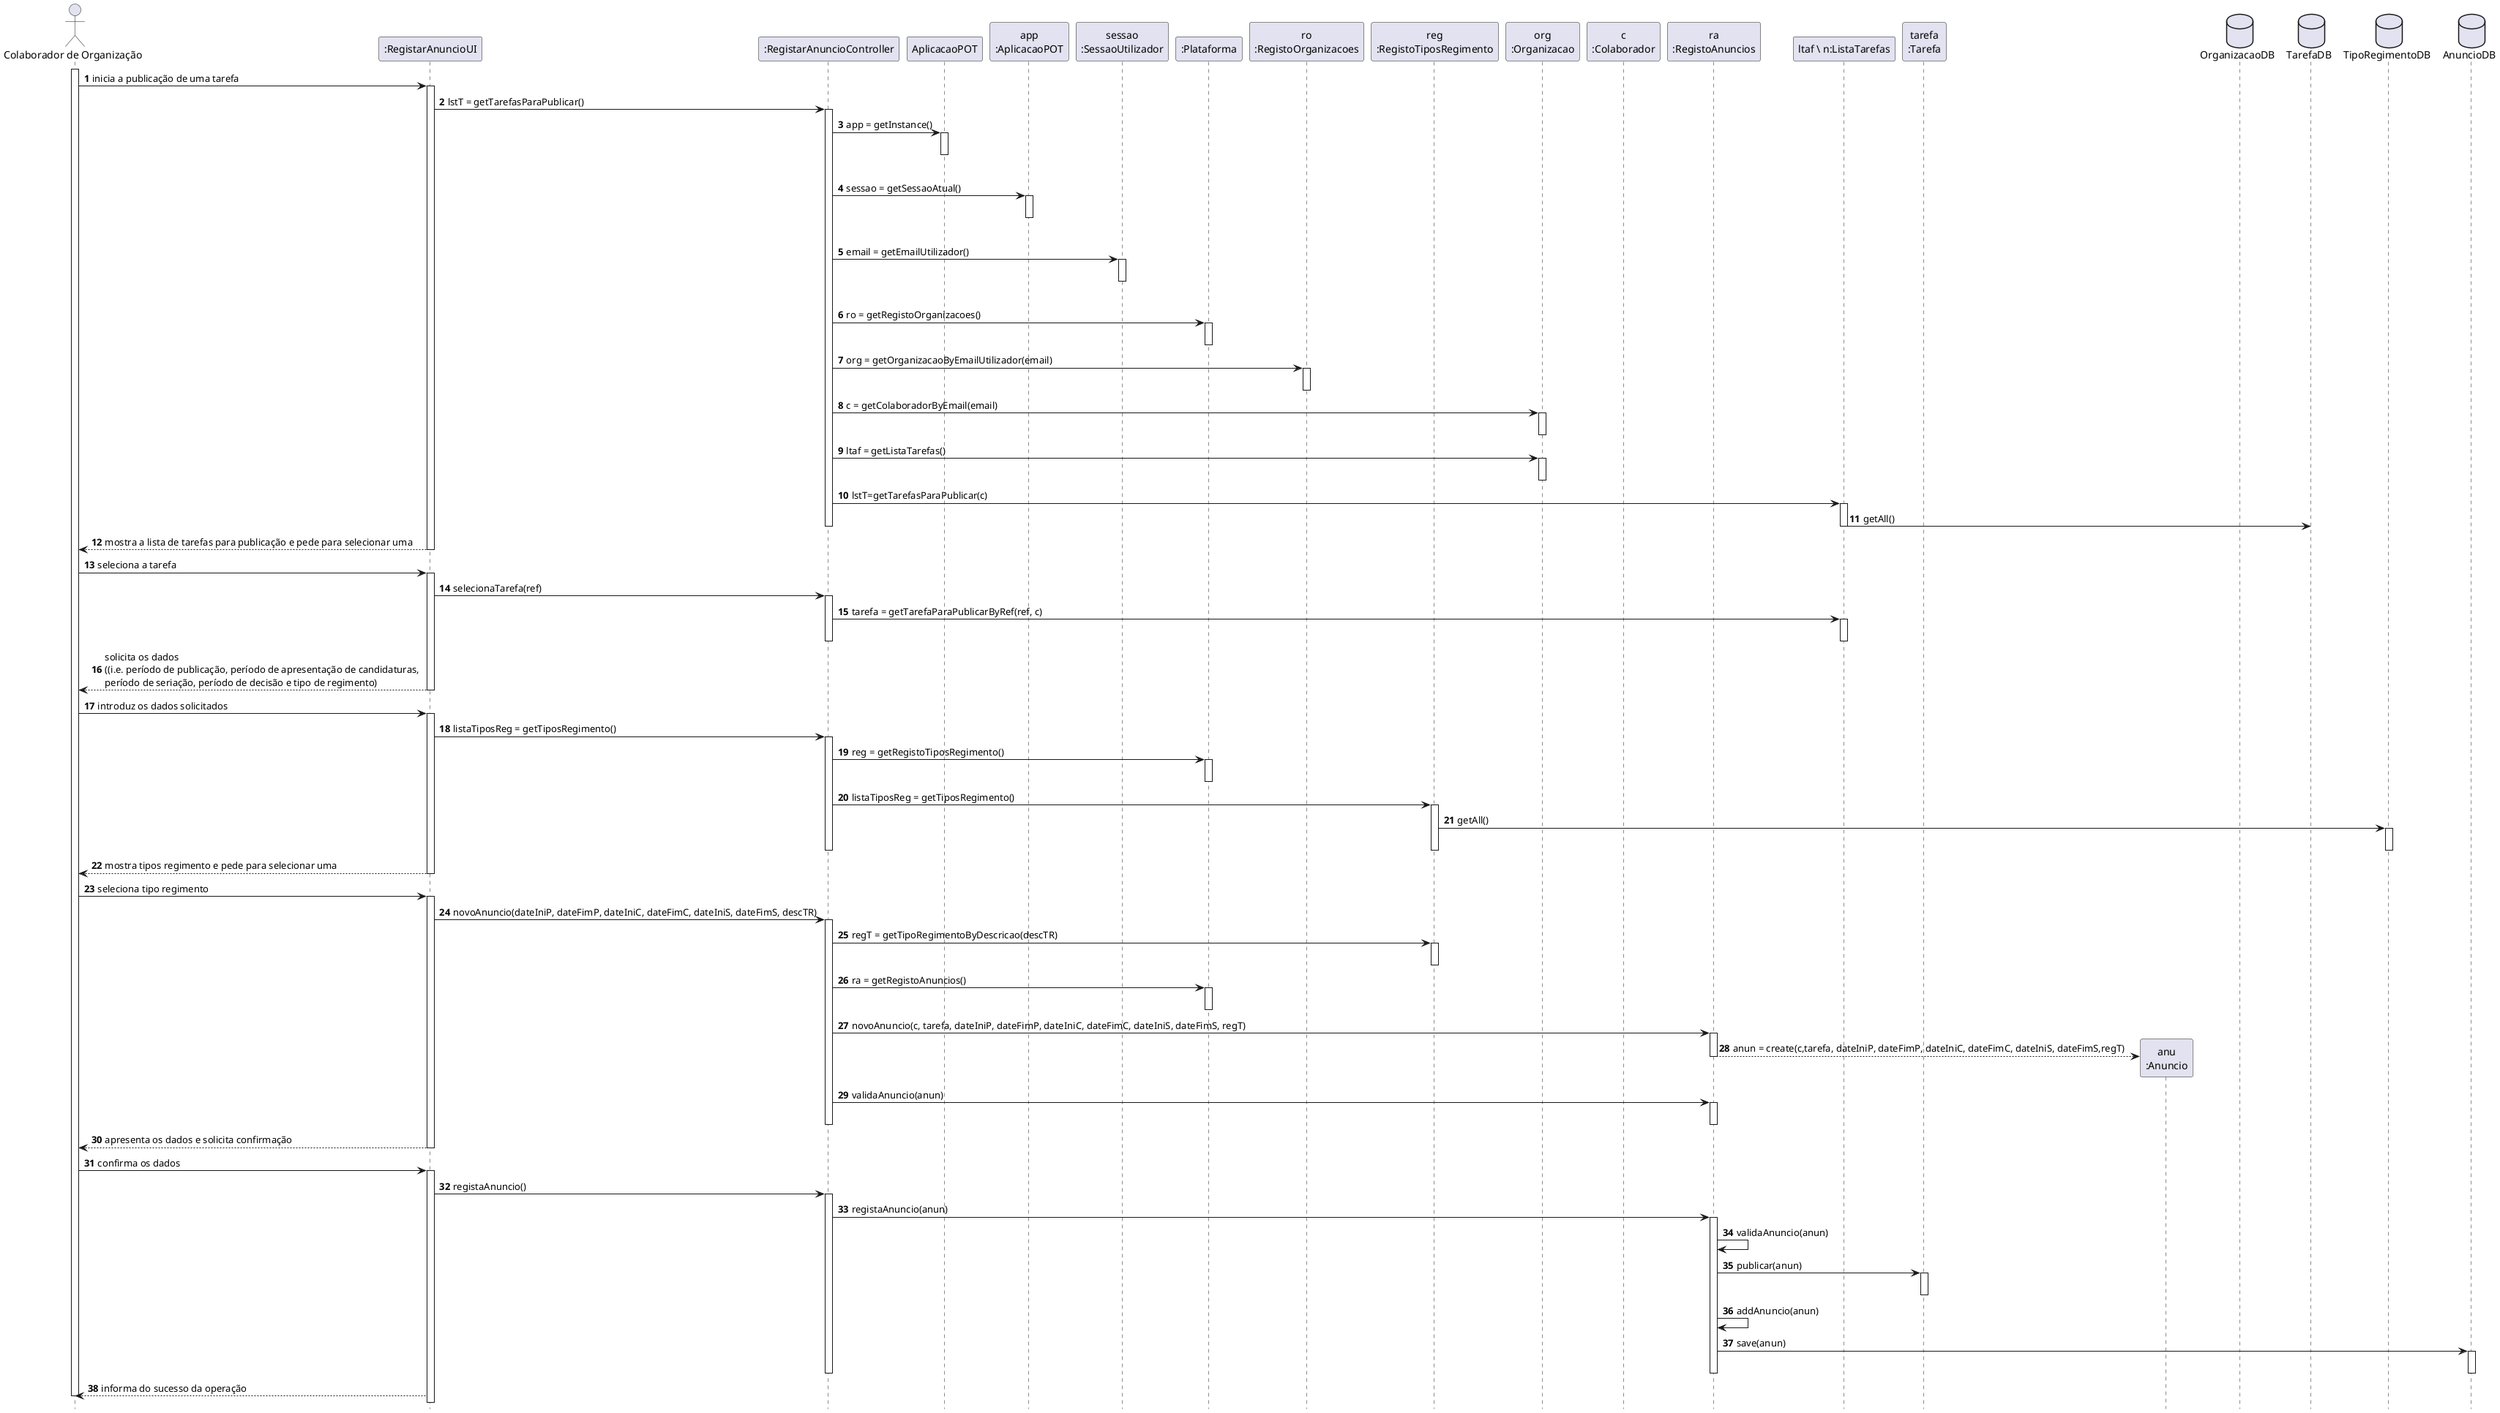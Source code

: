 @startuml
autonumber
hide footbox
actor "Colaborador de Organização" as ADM

participant ":RegistarAnuncioUI" as UI
participant ":RegistarAnuncioController" as CTRL
participant "AplicacaoPOT" as _APP
participant "app\n:AplicacaoPOT" as APP
participant "sessao\n:SessaoUtilizador" as SESSAO
participant ":Plataforma" as PLAT
participant "ro\n:RegistoOrganizacoes" as RO
participant "reg\n:RegistoTiposRegimento" as RTREG
participant "org\n:Organizacao" as ORG
participant "c\n:Colaborador" as COLAB
participant "ra\n:RegistoAnuncios" as RA
participant "ltaf \ n:ListaTarefas" as LTAF
participant "tarefa\n:Tarefa" as TAREFA
participant "anu\n:Anuncio" as ANU
database OrganizacaoDB as orgDB 
database TarefaDB as tafDB
database TipoRegimentoDB as regDB
database AnuncioDB as anunDB

activate ADM
ADM -> UI : inicia a publicação de uma tarefa
activate UI

UI -> CTRL : lstT = getTarefasParaPublicar()
activate CTRL

CTRL -> _APP: app = getInstance()
activate _APP
|||
deactivate _APP

CTRL -> APP: sessao = getSessaoAtual()
activate APP
|||
deactivate APP

CTRL -> SESSAO: email = getEmailUtilizador()
activate SESSAO
|||
deactivate SESSAO

CTRL -> PLAT: ro = getRegistoOrganizacoes()
activate PLAT
deactivate PLAT

CTRL -> RO: org = getOrganizacaoByEmailUtilizador(email)
activate RO
deactivate RO

CTRL -> ORG: c = getColaboradorByEmail(email)
activate ORG
deactivate ORG

CTRL -> ORG: ltaf = getListaTarefas()
activate ORG
deactivate ORG

CTRL -> LTAF: lstT=getTarefasParaPublicar(c)
activate LTAF
LTAF -> tafDB : getAll()
deactivate LTAF
deactivate CTRL

UI --> ADM : mostra a lista de tarefas para publicação e pede para selecionar uma
deactivate UI

ADM -> UI : seleciona a tarefa
activate UI

UI -> CTRL : selecionaTarefa(ref)
activate CTRL

CTRL -> LTAF: tarefa = getTarefaParaPublicarByRef(ref, c)
activate LTAF
deactivate LTAF
deactivate CTRL

UI --> ADM : solicita os dados \n((i.e. período de publicação, período de apresentação de candidaturas, \nperíodo de seriação, período de decisão e tipo de regimento)
deactivate UI

ADM -> UI : introduz os dados solicitados
activate UI

UI -> CTRL: listaTiposReg = getTiposRegimento()
activate CTRL
CTRL -> PLAT: reg = getRegistoTiposRegimento()
activate PLAT
deactivate PLAT

CTRL -> RTREG : listaTiposReg = getTiposRegimento()
activate RTREG
RTREG -> regDB : getAll()
activate regDB
deactivate regDB
deactivate RTREG
deactivate CTRL

UI --> ADM: mostra tipos regimento e pede para selecionar uma
deactivate UI

ADM -> UI: seleciona tipo regimento
activate UI
UI -> CTRL : novoAnuncio(dateIniP, dateFimP, dateIniC, dateFimC, dateIniS, dateFimS, descTR)
activate CTRL

CTRL -> RTREG : regT = getTipoRegimentoByDescricao(descTR)
activate RTREG
deactivate RTREG

CTRL -> PLAT: ra = getRegistoAnuncios()
activate PLAT
deactivate PLAT

CTRL -> RA : novoAnuncio(c, tarefa, dateIniP, dateFimP, dateIniC, dateFimC, dateIniS, dateFimS, regT)
activate RA

RA --> ANU ** : anun = create(c,tarefa, dateIniP, dateFimP, dateIniC, dateFimC, dateIniS, dateFimS,regT)
deactivate RA

CTRL -> RA : validaAnuncio(anun)
activate RA
deactivate RA
deactivate CTRL

UI --> ADM: apresenta os dados e solicita confirmação
deactivate UI

ADM -> UI : confirma os dados
activate UI

UI -> CTRL : registaAnuncio()
activate CTRL

CTRL -> RA : registaAnuncio(anun)
activate RA
RA -> RA : validaAnuncio(anun)
RA -> TAREFA : publicar(anun)
activate TAREFA
deactivate TAREFA
RA -> RA: addAnuncio(anun)
RA -> anunDB : save(anun)
activate anunDB
deactivate anunDB
deactivate RA
deactivate CTRL

UI --> ADM : informa do sucesso da operação
deactivate ADM

@enduml